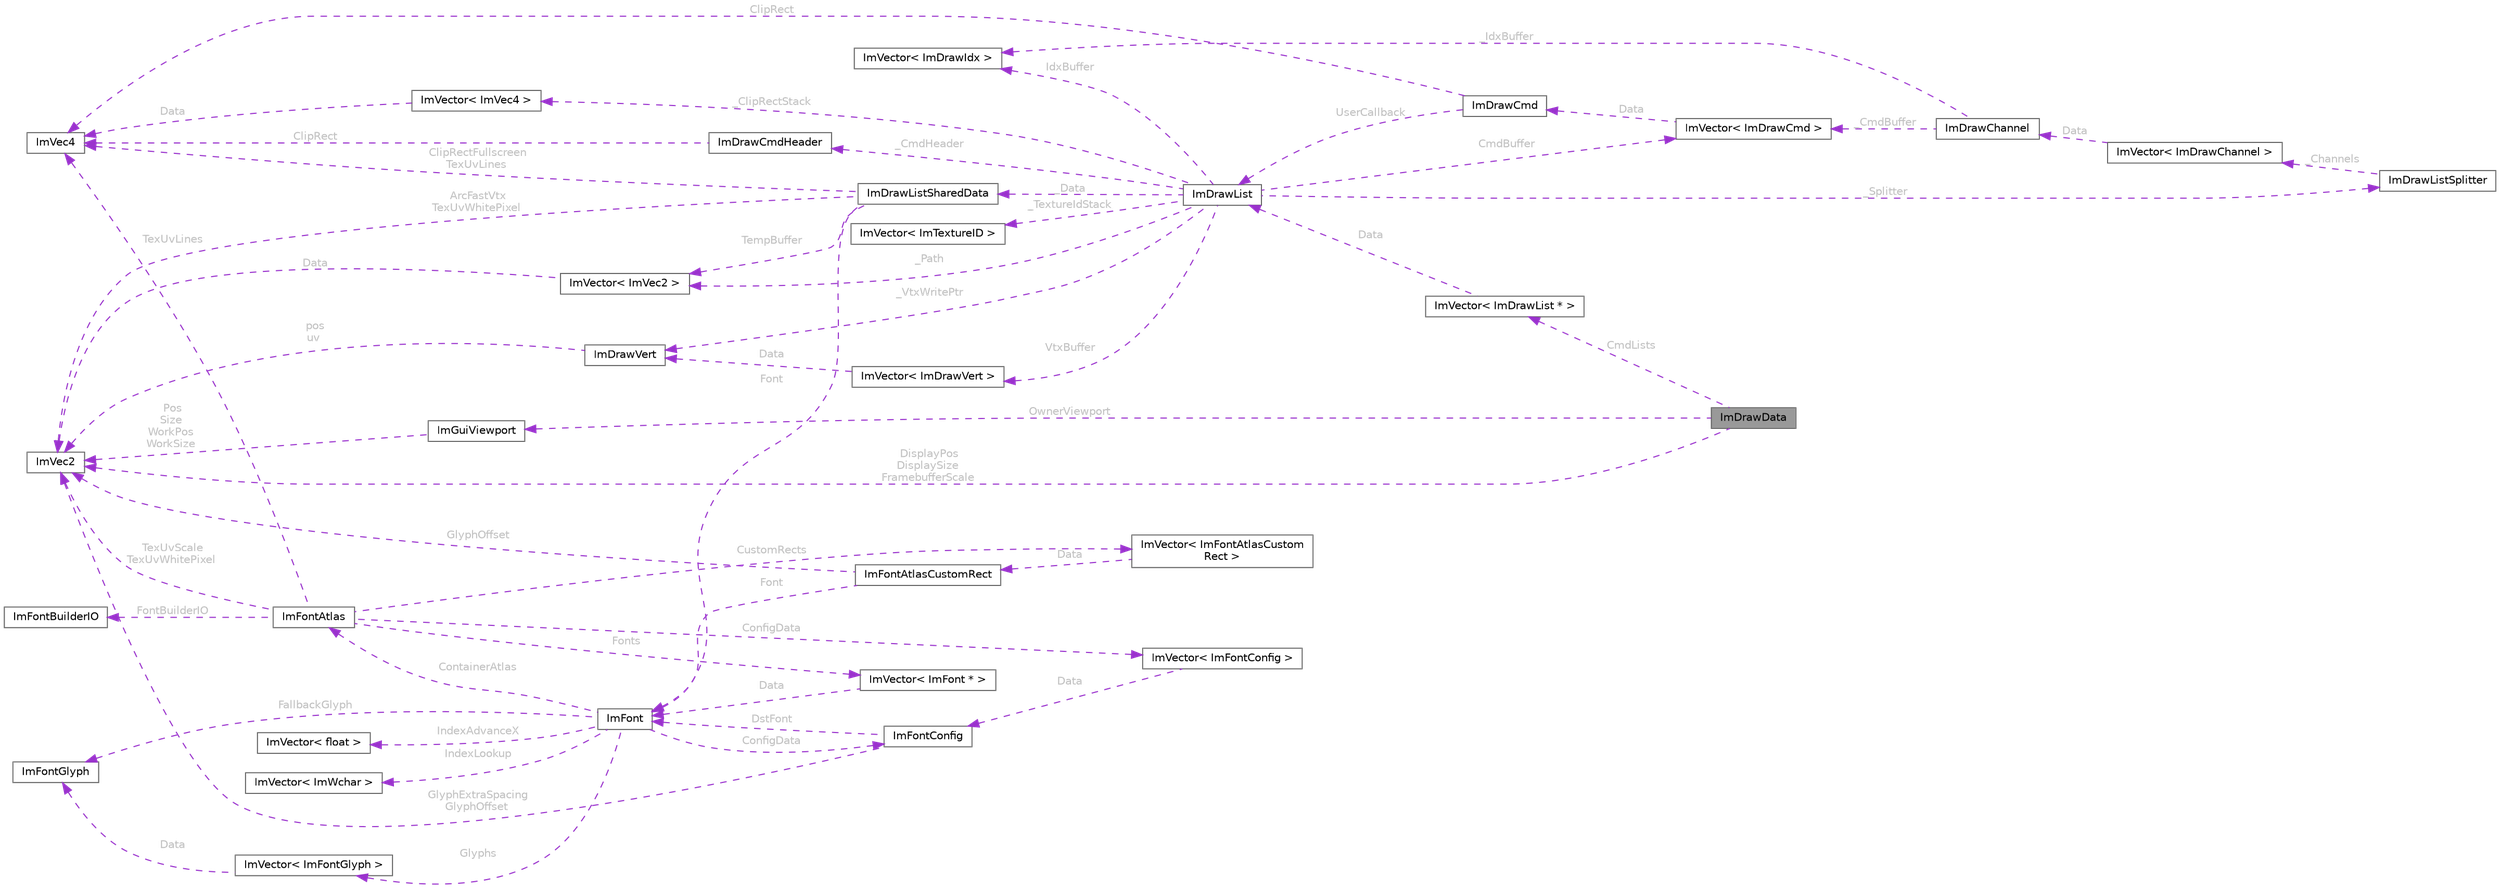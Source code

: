 digraph "ImDrawData"
{
 // LATEX_PDF_SIZE
  bgcolor="transparent";
  edge [fontname=Helvetica,fontsize=10,labelfontname=Helvetica,labelfontsize=10];
  node [fontname=Helvetica,fontsize=10,shape=box,height=0.2,width=0.4];
  rankdir="LR";
  Node1 [id="Node000001",label="ImDrawData",height=0.2,width=0.4,color="gray40", fillcolor="grey60", style="filled", fontcolor="black",tooltip=" "];
  Node2 -> Node1 [id="edge1_Node000001_Node000002",dir="back",color="darkorchid3",style="dashed",tooltip=" ",label=" CmdLists",fontcolor="grey" ];
  Node2 [id="Node000002",label="ImVector\< ImDrawList * \>",height=0.2,width=0.4,color="gray40", fillcolor="white", style="filled",URL="$structImVector.html",tooltip=" "];
  Node3 -> Node2 [id="edge2_Node000002_Node000003",dir="back",color="darkorchid3",style="dashed",tooltip=" ",label=" Data",fontcolor="grey" ];
  Node3 [id="Node000003",label="ImDrawList",height=0.2,width=0.4,color="gray40", fillcolor="white", style="filled",URL="$structImDrawList.html",tooltip=" "];
  Node4 -> Node3 [id="edge3_Node000003_Node000004",dir="back",color="darkorchid3",style="dashed",tooltip=" ",label=" CmdBuffer",fontcolor="grey" ];
  Node4 [id="Node000004",label="ImVector\< ImDrawCmd \>",height=0.2,width=0.4,color="gray40", fillcolor="white", style="filled",URL="$structImVector.html",tooltip=" "];
  Node5 -> Node4 [id="edge4_Node000004_Node000005",dir="back",color="darkorchid3",style="dashed",tooltip=" ",label=" Data",fontcolor="grey" ];
  Node5 [id="Node000005",label="ImDrawCmd",height=0.2,width=0.4,color="gray40", fillcolor="white", style="filled",URL="$structImDrawCmd.html",tooltip=" "];
  Node6 -> Node5 [id="edge5_Node000005_Node000006",dir="back",color="darkorchid3",style="dashed",tooltip=" ",label=" ClipRect",fontcolor="grey" ];
  Node6 [id="Node000006",label="ImVec4",height=0.2,width=0.4,color="gray40", fillcolor="white", style="filled",URL="$structImVec4.html",tooltip=" "];
  Node3 -> Node5 [id="edge6_Node000005_Node000003",dir="back",color="darkorchid3",style="dashed",tooltip=" ",label=" UserCallback",fontcolor="grey" ];
  Node7 -> Node3 [id="edge7_Node000003_Node000007",dir="back",color="darkorchid3",style="dashed",tooltip=" ",label=" IdxBuffer",fontcolor="grey" ];
  Node7 [id="Node000007",label="ImVector\< ImDrawIdx \>",height=0.2,width=0.4,color="gray40", fillcolor="white", style="filled",URL="$structImVector.html",tooltip=" "];
  Node8 -> Node3 [id="edge8_Node000003_Node000008",dir="back",color="darkorchid3",style="dashed",tooltip=" ",label=" VtxBuffer",fontcolor="grey" ];
  Node8 [id="Node000008",label="ImVector\< ImDrawVert \>",height=0.2,width=0.4,color="gray40", fillcolor="white", style="filled",URL="$structImVector.html",tooltip=" "];
  Node9 -> Node8 [id="edge9_Node000008_Node000009",dir="back",color="darkorchid3",style="dashed",tooltip=" ",label=" Data",fontcolor="grey" ];
  Node9 [id="Node000009",label="ImDrawVert",height=0.2,width=0.4,color="gray40", fillcolor="white", style="filled",URL="$structImDrawVert.html",tooltip=" "];
  Node10 -> Node9 [id="edge10_Node000009_Node000010",dir="back",color="darkorchid3",style="dashed",tooltip=" ",label=" pos\nuv",fontcolor="grey" ];
  Node10 [id="Node000010",label="ImVec2",height=0.2,width=0.4,color="gray40", fillcolor="white", style="filled",URL="$structImVec2.html",tooltip=" "];
  Node11 -> Node3 [id="edge11_Node000003_Node000011",dir="back",color="darkorchid3",style="dashed",tooltip=" ",label=" _Data",fontcolor="grey" ];
  Node11 [id="Node000011",label="ImDrawListSharedData",height=0.2,width=0.4,color="gray40", fillcolor="white", style="filled",URL="$structImDrawListSharedData.html",tooltip=" "];
  Node10 -> Node11 [id="edge12_Node000011_Node000010",dir="back",color="darkorchid3",style="dashed",tooltip=" ",label=" ArcFastVtx\nTexUvWhitePixel",fontcolor="grey" ];
  Node12 -> Node11 [id="edge13_Node000011_Node000012",dir="back",color="darkorchid3",style="dashed",tooltip=" ",label=" Font",fontcolor="grey" ];
  Node12 [id="Node000012",label="ImFont",height=0.2,width=0.4,color="gray40", fillcolor="white", style="filled",URL="$structImFont.html",tooltip=" "];
  Node13 -> Node12 [id="edge14_Node000012_Node000013",dir="back",color="darkorchid3",style="dashed",tooltip=" ",label=" IndexAdvanceX",fontcolor="grey" ];
  Node13 [id="Node000013",label="ImVector\< float \>",height=0.2,width=0.4,color="gray40", fillcolor="white", style="filled",URL="$structImVector.html",tooltip=" "];
  Node14 -> Node12 [id="edge15_Node000012_Node000014",dir="back",color="darkorchid3",style="dashed",tooltip=" ",label=" IndexLookup",fontcolor="grey" ];
  Node14 [id="Node000014",label="ImVector\< ImWchar \>",height=0.2,width=0.4,color="gray40", fillcolor="white", style="filled",URL="$structImVector.html",tooltip=" "];
  Node15 -> Node12 [id="edge16_Node000012_Node000015",dir="back",color="darkorchid3",style="dashed",tooltip=" ",label=" Glyphs",fontcolor="grey" ];
  Node15 [id="Node000015",label="ImVector\< ImFontGlyph \>",height=0.2,width=0.4,color="gray40", fillcolor="white", style="filled",URL="$structImVector.html",tooltip=" "];
  Node16 -> Node15 [id="edge17_Node000015_Node000016",dir="back",color="darkorchid3",style="dashed",tooltip=" ",label=" Data",fontcolor="grey" ];
  Node16 [id="Node000016",label="ImFontGlyph",height=0.2,width=0.4,color="gray40", fillcolor="white", style="filled",URL="$structImFontGlyph.html",tooltip=" "];
  Node16 -> Node12 [id="edge18_Node000012_Node000016",dir="back",color="darkorchid3",style="dashed",tooltip=" ",label=" FallbackGlyph",fontcolor="grey" ];
  Node17 -> Node12 [id="edge19_Node000012_Node000017",dir="back",color="darkorchid3",style="dashed",tooltip=" ",label=" ContainerAtlas",fontcolor="grey" ];
  Node17 [id="Node000017",label="ImFontAtlas",height=0.2,width=0.4,color="gray40", fillcolor="white", style="filled",URL="$structImFontAtlas.html",tooltip=" "];
  Node10 -> Node17 [id="edge20_Node000017_Node000010",dir="back",color="darkorchid3",style="dashed",tooltip=" ",label=" TexUvScale\nTexUvWhitePixel",fontcolor="grey" ];
  Node18 -> Node17 [id="edge21_Node000017_Node000018",dir="back",color="darkorchid3",style="dashed",tooltip=" ",label=" Fonts",fontcolor="grey" ];
  Node18 [id="Node000018",label="ImVector\< ImFont * \>",height=0.2,width=0.4,color="gray40", fillcolor="white", style="filled",URL="$structImVector.html",tooltip=" "];
  Node12 -> Node18 [id="edge22_Node000018_Node000012",dir="back",color="darkorchid3",style="dashed",tooltip=" ",label=" Data",fontcolor="grey" ];
  Node19 -> Node17 [id="edge23_Node000017_Node000019",dir="back",color="darkorchid3",style="dashed",tooltip=" ",label=" CustomRects",fontcolor="grey" ];
  Node19 [id="Node000019",label="ImVector\< ImFontAtlasCustom\lRect \>",height=0.2,width=0.4,color="gray40", fillcolor="white", style="filled",URL="$structImVector.html",tooltip=" "];
  Node20 -> Node19 [id="edge24_Node000019_Node000020",dir="back",color="darkorchid3",style="dashed",tooltip=" ",label=" Data",fontcolor="grey" ];
  Node20 [id="Node000020",label="ImFontAtlasCustomRect",height=0.2,width=0.4,color="gray40", fillcolor="white", style="filled",URL="$structImFontAtlasCustomRect.html",tooltip=" "];
  Node10 -> Node20 [id="edge25_Node000020_Node000010",dir="back",color="darkorchid3",style="dashed",tooltip=" ",label=" GlyphOffset",fontcolor="grey" ];
  Node12 -> Node20 [id="edge26_Node000020_Node000012",dir="back",color="darkorchid3",style="dashed",tooltip=" ",label=" Font",fontcolor="grey" ];
  Node21 -> Node17 [id="edge27_Node000017_Node000021",dir="back",color="darkorchid3",style="dashed",tooltip=" ",label=" ConfigData",fontcolor="grey" ];
  Node21 [id="Node000021",label="ImVector\< ImFontConfig \>",height=0.2,width=0.4,color="gray40", fillcolor="white", style="filled",URL="$structImVector.html",tooltip=" "];
  Node22 -> Node21 [id="edge28_Node000021_Node000022",dir="back",color="darkorchid3",style="dashed",tooltip=" ",label=" Data",fontcolor="grey" ];
  Node22 [id="Node000022",label="ImFontConfig",height=0.2,width=0.4,color="gray40", fillcolor="white", style="filled",URL="$structImFontConfig.html",tooltip=" "];
  Node10 -> Node22 [id="edge29_Node000022_Node000010",dir="back",color="darkorchid3",style="dashed",tooltip=" ",label=" GlyphExtraSpacing\nGlyphOffset",fontcolor="grey" ];
  Node12 -> Node22 [id="edge30_Node000022_Node000012",dir="back",color="darkorchid3",style="dashed",tooltip=" ",label=" DstFont",fontcolor="grey" ];
  Node6 -> Node17 [id="edge31_Node000017_Node000006",dir="back",color="darkorchid3",style="dashed",tooltip=" ",label=" TexUvLines",fontcolor="grey" ];
  Node23 -> Node17 [id="edge32_Node000017_Node000023",dir="back",color="darkorchid3",style="dashed",tooltip=" ",label=" FontBuilderIO",fontcolor="grey" ];
  Node23 [id="Node000023",label="ImFontBuilderIO",height=0.2,width=0.4,color="gray40", fillcolor="white", style="filled",URL="$structImFontBuilderIO.html",tooltip=" "];
  Node22 -> Node12 [id="edge33_Node000012_Node000022",dir="back",color="darkorchid3",style="dashed",tooltip=" ",label=" ConfigData",fontcolor="grey" ];
  Node6 -> Node11 [id="edge34_Node000011_Node000006",dir="back",color="darkorchid3",style="dashed",tooltip=" ",label=" ClipRectFullscreen\nTexUvLines",fontcolor="grey" ];
  Node24 -> Node11 [id="edge35_Node000011_Node000024",dir="back",color="darkorchid3",style="dashed",tooltip=" ",label=" TempBuffer",fontcolor="grey" ];
  Node24 [id="Node000024",label="ImVector\< ImVec2 \>",height=0.2,width=0.4,color="gray40", fillcolor="white", style="filled",URL="$structImVector.html",tooltip=" "];
  Node10 -> Node24 [id="edge36_Node000024_Node000010",dir="back",color="darkorchid3",style="dashed",tooltip=" ",label=" Data",fontcolor="grey" ];
  Node9 -> Node3 [id="edge37_Node000003_Node000009",dir="back",color="darkorchid3",style="dashed",tooltip=" ",label=" _VtxWritePtr",fontcolor="grey" ];
  Node24 -> Node3 [id="edge38_Node000003_Node000024",dir="back",color="darkorchid3",style="dashed",tooltip=" ",label=" _Path",fontcolor="grey" ];
  Node25 -> Node3 [id="edge39_Node000003_Node000025",dir="back",color="darkorchid3",style="dashed",tooltip=" ",label=" _CmdHeader",fontcolor="grey" ];
  Node25 [id="Node000025",label="ImDrawCmdHeader",height=0.2,width=0.4,color="gray40", fillcolor="white", style="filled",URL="$structImDrawCmdHeader.html",tooltip=" "];
  Node6 -> Node25 [id="edge40_Node000025_Node000006",dir="back",color="darkorchid3",style="dashed",tooltip=" ",label=" ClipRect",fontcolor="grey" ];
  Node26 -> Node3 [id="edge41_Node000003_Node000026",dir="back",color="darkorchid3",style="dashed",tooltip=" ",label=" _Splitter",fontcolor="grey" ];
  Node26 [id="Node000026",label="ImDrawListSplitter",height=0.2,width=0.4,color="gray40", fillcolor="white", style="filled",URL="$structImDrawListSplitter.html",tooltip=" "];
  Node27 -> Node26 [id="edge42_Node000026_Node000027",dir="back",color="darkorchid3",style="dashed",tooltip=" ",label=" _Channels",fontcolor="grey" ];
  Node27 [id="Node000027",label="ImVector\< ImDrawChannel \>",height=0.2,width=0.4,color="gray40", fillcolor="white", style="filled",URL="$structImVector.html",tooltip=" "];
  Node28 -> Node27 [id="edge43_Node000027_Node000028",dir="back",color="darkorchid3",style="dashed",tooltip=" ",label=" Data",fontcolor="grey" ];
  Node28 [id="Node000028",label="ImDrawChannel",height=0.2,width=0.4,color="gray40", fillcolor="white", style="filled",URL="$structImDrawChannel.html",tooltip=" "];
  Node4 -> Node28 [id="edge44_Node000028_Node000004",dir="back",color="darkorchid3",style="dashed",tooltip=" ",label=" _CmdBuffer",fontcolor="grey" ];
  Node7 -> Node28 [id="edge45_Node000028_Node000007",dir="back",color="darkorchid3",style="dashed",tooltip=" ",label=" _IdxBuffer",fontcolor="grey" ];
  Node29 -> Node3 [id="edge46_Node000003_Node000029",dir="back",color="darkorchid3",style="dashed",tooltip=" ",label=" _ClipRectStack",fontcolor="grey" ];
  Node29 [id="Node000029",label="ImVector\< ImVec4 \>",height=0.2,width=0.4,color="gray40", fillcolor="white", style="filled",URL="$structImVector.html",tooltip=" "];
  Node6 -> Node29 [id="edge47_Node000029_Node000006",dir="back",color="darkorchid3",style="dashed",tooltip=" ",label=" Data",fontcolor="grey" ];
  Node30 -> Node3 [id="edge48_Node000003_Node000030",dir="back",color="darkorchid3",style="dashed",tooltip=" ",label=" _TextureIdStack",fontcolor="grey" ];
  Node30 [id="Node000030",label="ImVector\< ImTextureID \>",height=0.2,width=0.4,color="gray40", fillcolor="white", style="filled",URL="$structImVector.html",tooltip=" "];
  Node10 -> Node1 [id="edge49_Node000001_Node000010",dir="back",color="darkorchid3",style="dashed",tooltip=" ",label=" DisplayPos\nDisplaySize\nFramebufferScale",fontcolor="grey" ];
  Node31 -> Node1 [id="edge50_Node000001_Node000031",dir="back",color="darkorchid3",style="dashed",tooltip=" ",label=" OwnerViewport",fontcolor="grey" ];
  Node31 [id="Node000031",label="ImGuiViewport",height=0.2,width=0.4,color="gray40", fillcolor="white", style="filled",URL="$structImGuiViewport.html",tooltip=" "];
  Node10 -> Node31 [id="edge51_Node000031_Node000010",dir="back",color="darkorchid3",style="dashed",tooltip=" ",label=" Pos\nSize\nWorkPos\nWorkSize",fontcolor="grey" ];
}
